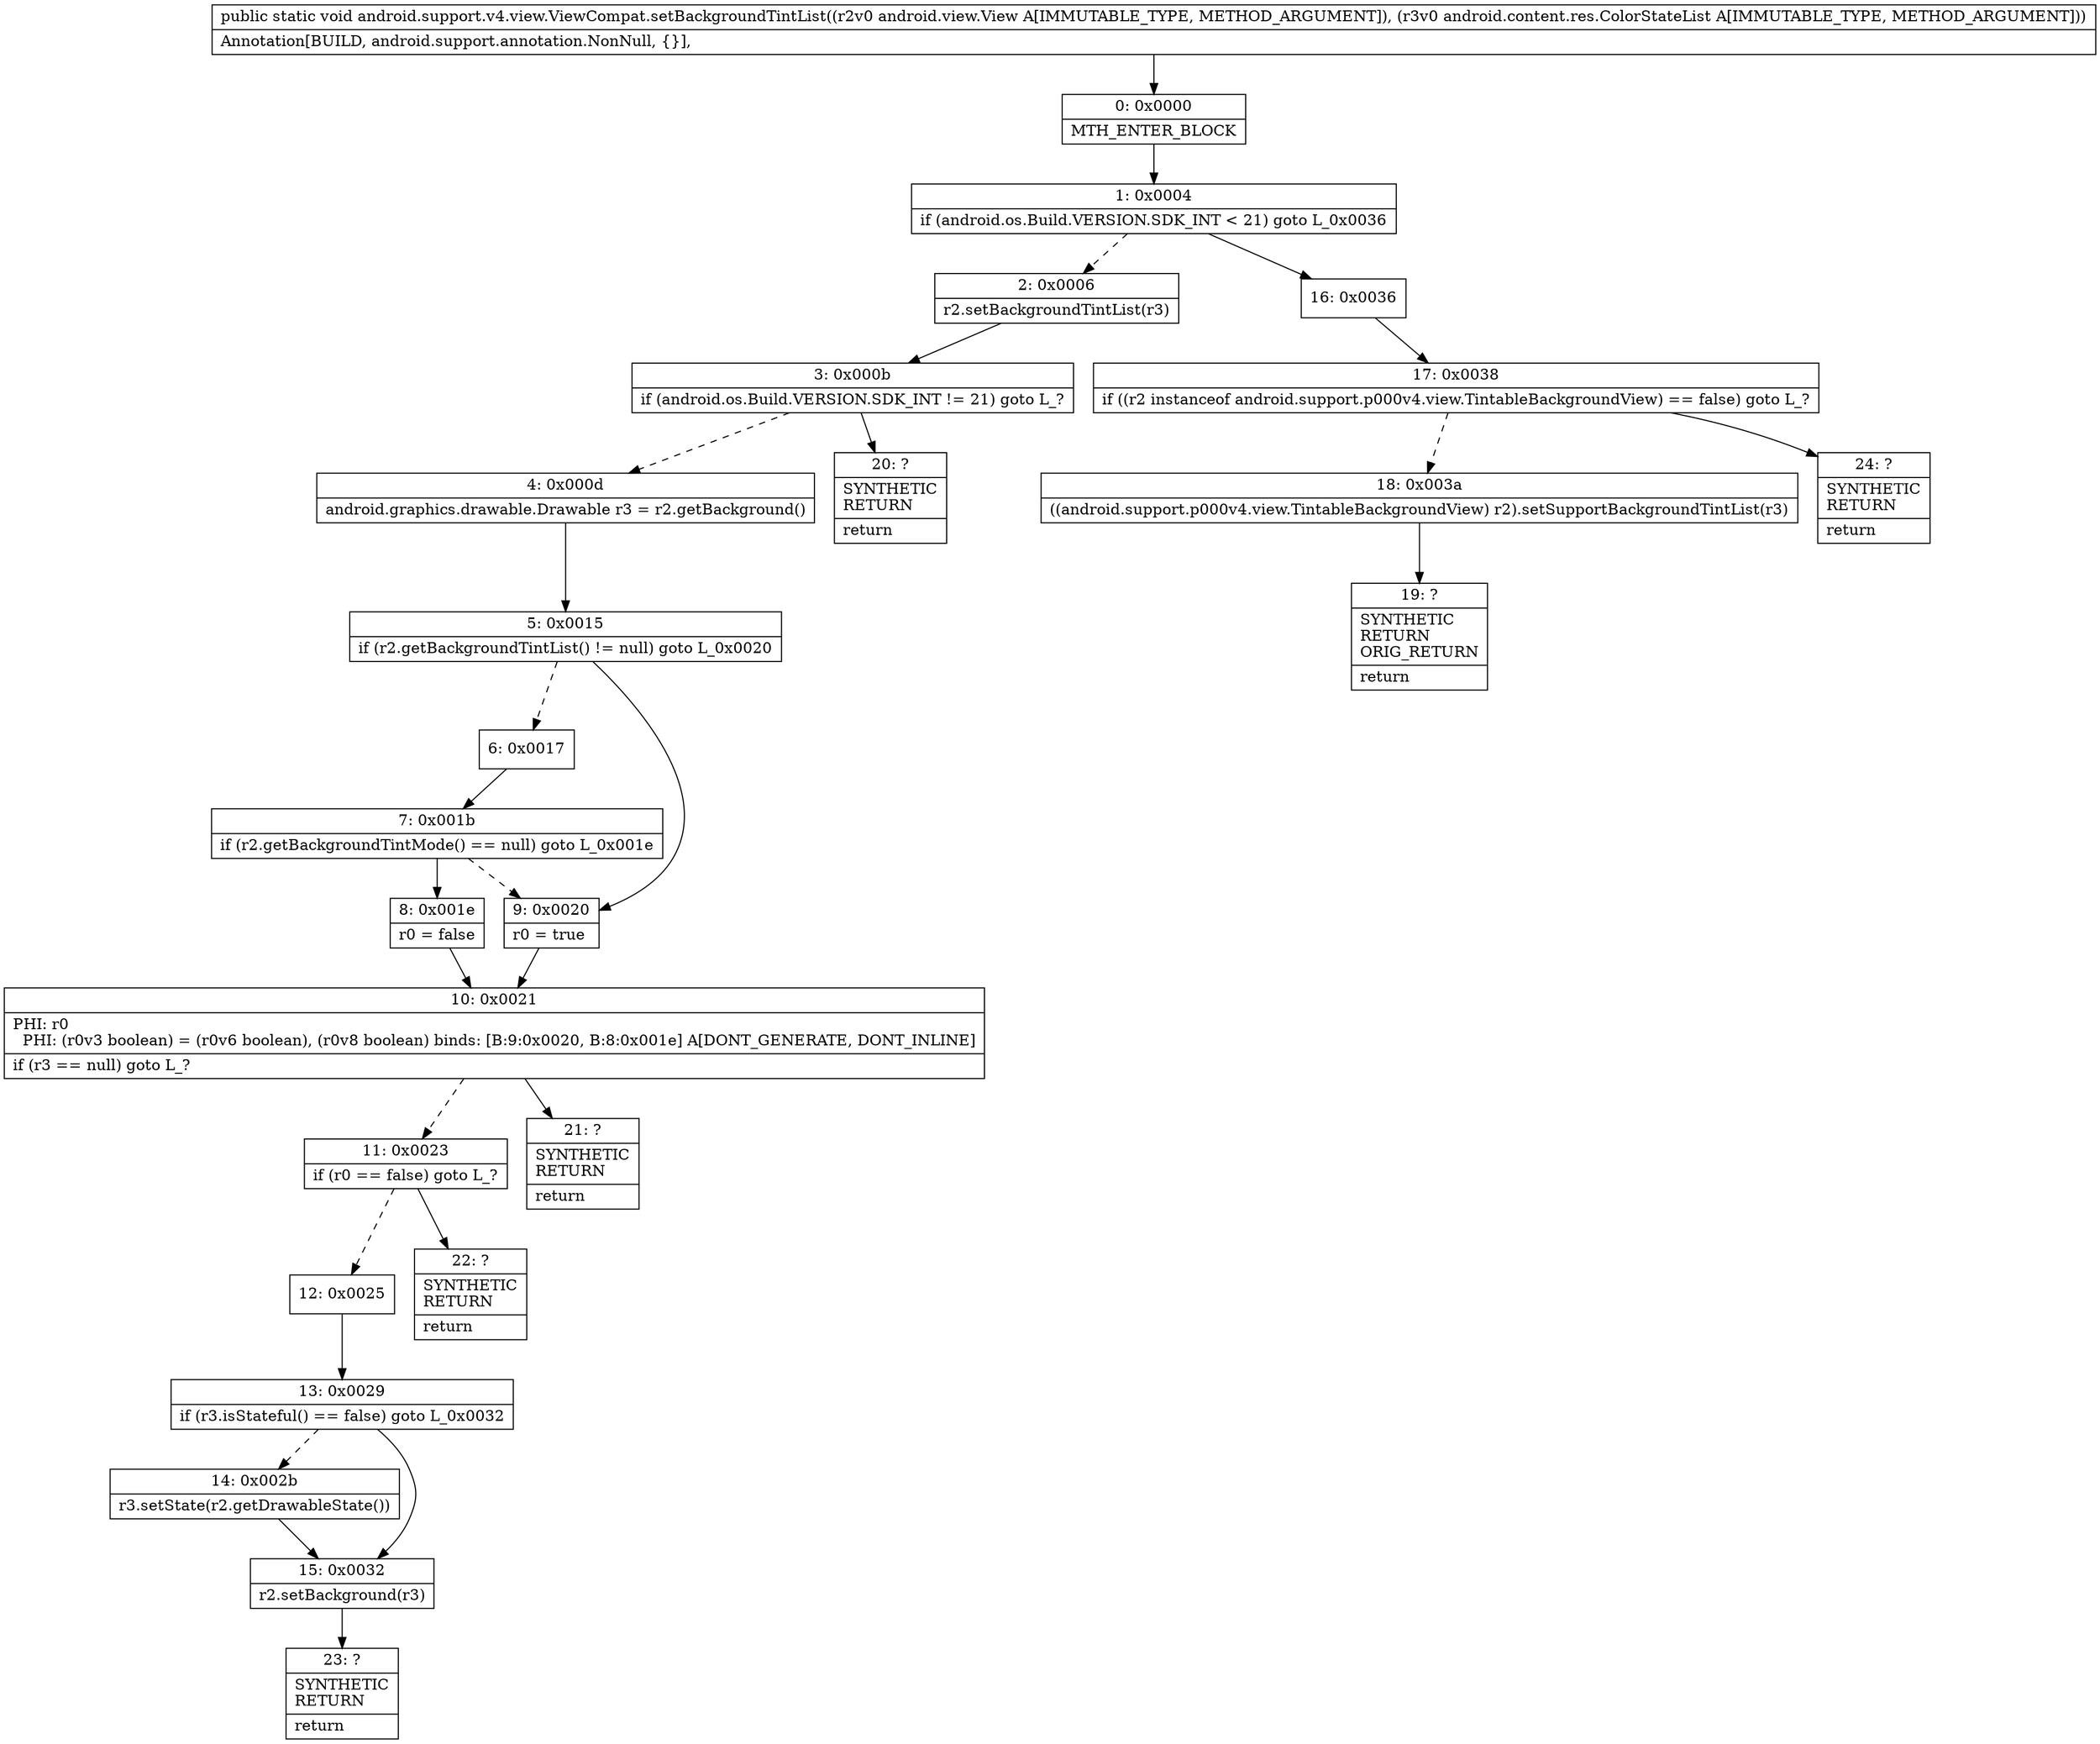 digraph "CFG forandroid.support.v4.view.ViewCompat.setBackgroundTintList(Landroid\/view\/View;Landroid\/content\/res\/ColorStateList;)V" {
Node_0 [shape=record,label="{0\:\ 0x0000|MTH_ENTER_BLOCK\l}"];
Node_1 [shape=record,label="{1\:\ 0x0004|if (android.os.Build.VERSION.SDK_INT \< 21) goto L_0x0036\l}"];
Node_2 [shape=record,label="{2\:\ 0x0006|r2.setBackgroundTintList(r3)\l}"];
Node_3 [shape=record,label="{3\:\ 0x000b|if (android.os.Build.VERSION.SDK_INT != 21) goto L_?\l}"];
Node_4 [shape=record,label="{4\:\ 0x000d|android.graphics.drawable.Drawable r3 = r2.getBackground()\l}"];
Node_5 [shape=record,label="{5\:\ 0x0015|if (r2.getBackgroundTintList() != null) goto L_0x0020\l}"];
Node_6 [shape=record,label="{6\:\ 0x0017}"];
Node_7 [shape=record,label="{7\:\ 0x001b|if (r2.getBackgroundTintMode() == null) goto L_0x001e\l}"];
Node_8 [shape=record,label="{8\:\ 0x001e|r0 = false\l}"];
Node_9 [shape=record,label="{9\:\ 0x0020|r0 = true\l}"];
Node_10 [shape=record,label="{10\:\ 0x0021|PHI: r0 \l  PHI: (r0v3 boolean) = (r0v6 boolean), (r0v8 boolean) binds: [B:9:0x0020, B:8:0x001e] A[DONT_GENERATE, DONT_INLINE]\l|if (r3 == null) goto L_?\l}"];
Node_11 [shape=record,label="{11\:\ 0x0023|if (r0 == false) goto L_?\l}"];
Node_12 [shape=record,label="{12\:\ 0x0025}"];
Node_13 [shape=record,label="{13\:\ 0x0029|if (r3.isStateful() == false) goto L_0x0032\l}"];
Node_14 [shape=record,label="{14\:\ 0x002b|r3.setState(r2.getDrawableState())\l}"];
Node_15 [shape=record,label="{15\:\ 0x0032|r2.setBackground(r3)\l}"];
Node_16 [shape=record,label="{16\:\ 0x0036}"];
Node_17 [shape=record,label="{17\:\ 0x0038|if ((r2 instanceof android.support.p000v4.view.TintableBackgroundView) == false) goto L_?\l}"];
Node_18 [shape=record,label="{18\:\ 0x003a|((android.support.p000v4.view.TintableBackgroundView) r2).setSupportBackgroundTintList(r3)\l}"];
Node_19 [shape=record,label="{19\:\ ?|SYNTHETIC\lRETURN\lORIG_RETURN\l|return\l}"];
Node_20 [shape=record,label="{20\:\ ?|SYNTHETIC\lRETURN\l|return\l}"];
Node_21 [shape=record,label="{21\:\ ?|SYNTHETIC\lRETURN\l|return\l}"];
Node_22 [shape=record,label="{22\:\ ?|SYNTHETIC\lRETURN\l|return\l}"];
Node_23 [shape=record,label="{23\:\ ?|SYNTHETIC\lRETURN\l|return\l}"];
Node_24 [shape=record,label="{24\:\ ?|SYNTHETIC\lRETURN\l|return\l}"];
MethodNode[shape=record,label="{public static void android.support.v4.view.ViewCompat.setBackgroundTintList((r2v0 android.view.View A[IMMUTABLE_TYPE, METHOD_ARGUMENT]), (r3v0 android.content.res.ColorStateList A[IMMUTABLE_TYPE, METHOD_ARGUMENT]))  | Annotation[BUILD, android.support.annotation.NonNull, \{\}], \l}"];
MethodNode -> Node_0;
Node_0 -> Node_1;
Node_1 -> Node_2[style=dashed];
Node_1 -> Node_16;
Node_2 -> Node_3;
Node_3 -> Node_4[style=dashed];
Node_3 -> Node_20;
Node_4 -> Node_5;
Node_5 -> Node_6[style=dashed];
Node_5 -> Node_9;
Node_6 -> Node_7;
Node_7 -> Node_8;
Node_7 -> Node_9[style=dashed];
Node_8 -> Node_10;
Node_9 -> Node_10;
Node_10 -> Node_11[style=dashed];
Node_10 -> Node_21;
Node_11 -> Node_12[style=dashed];
Node_11 -> Node_22;
Node_12 -> Node_13;
Node_13 -> Node_14[style=dashed];
Node_13 -> Node_15;
Node_14 -> Node_15;
Node_15 -> Node_23;
Node_16 -> Node_17;
Node_17 -> Node_18[style=dashed];
Node_17 -> Node_24;
Node_18 -> Node_19;
}


